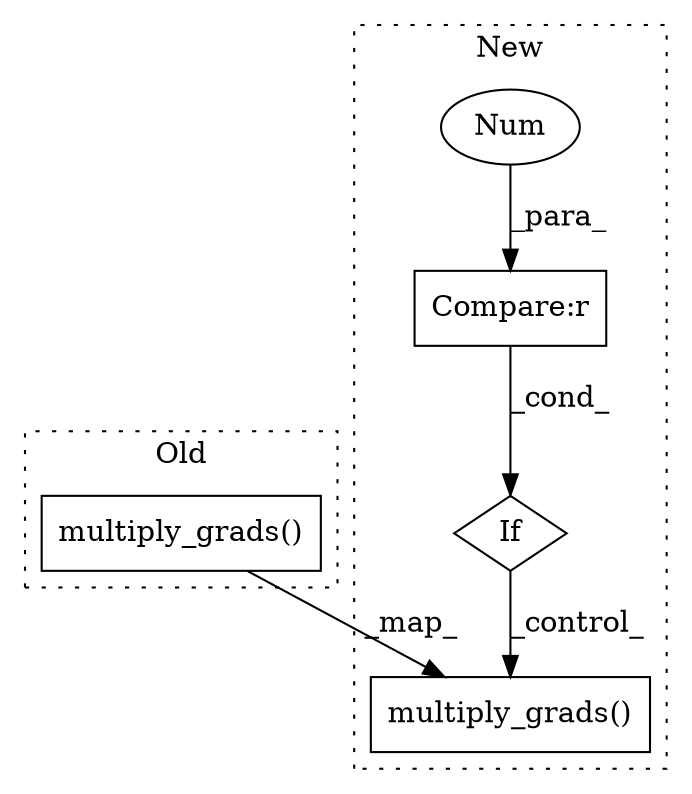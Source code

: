 digraph G {
subgraph cluster0 {
1 [label="multiply_grads()" a="75" s="13289,13372" l="30,1" shape="box"];
label = "Old";
style="dotted";
}
subgraph cluster1 {
2 [label="multiply_grads()" a="75" s="13726,13809" l="30,1" shape="box"];
3 [label="If" a="96" s="13690" l="3" shape="diamond"];
4 [label="Compare:r" a="40" s="13693" l="15" shape="box"];
5 [label="Num" a="76" s="13707" l="1" shape="ellipse"];
label = "New";
style="dotted";
}
1 -> 2 [label="_map_"];
3 -> 2 [label="_control_"];
4 -> 3 [label="_cond_"];
5 -> 4 [label="_para_"];
}
